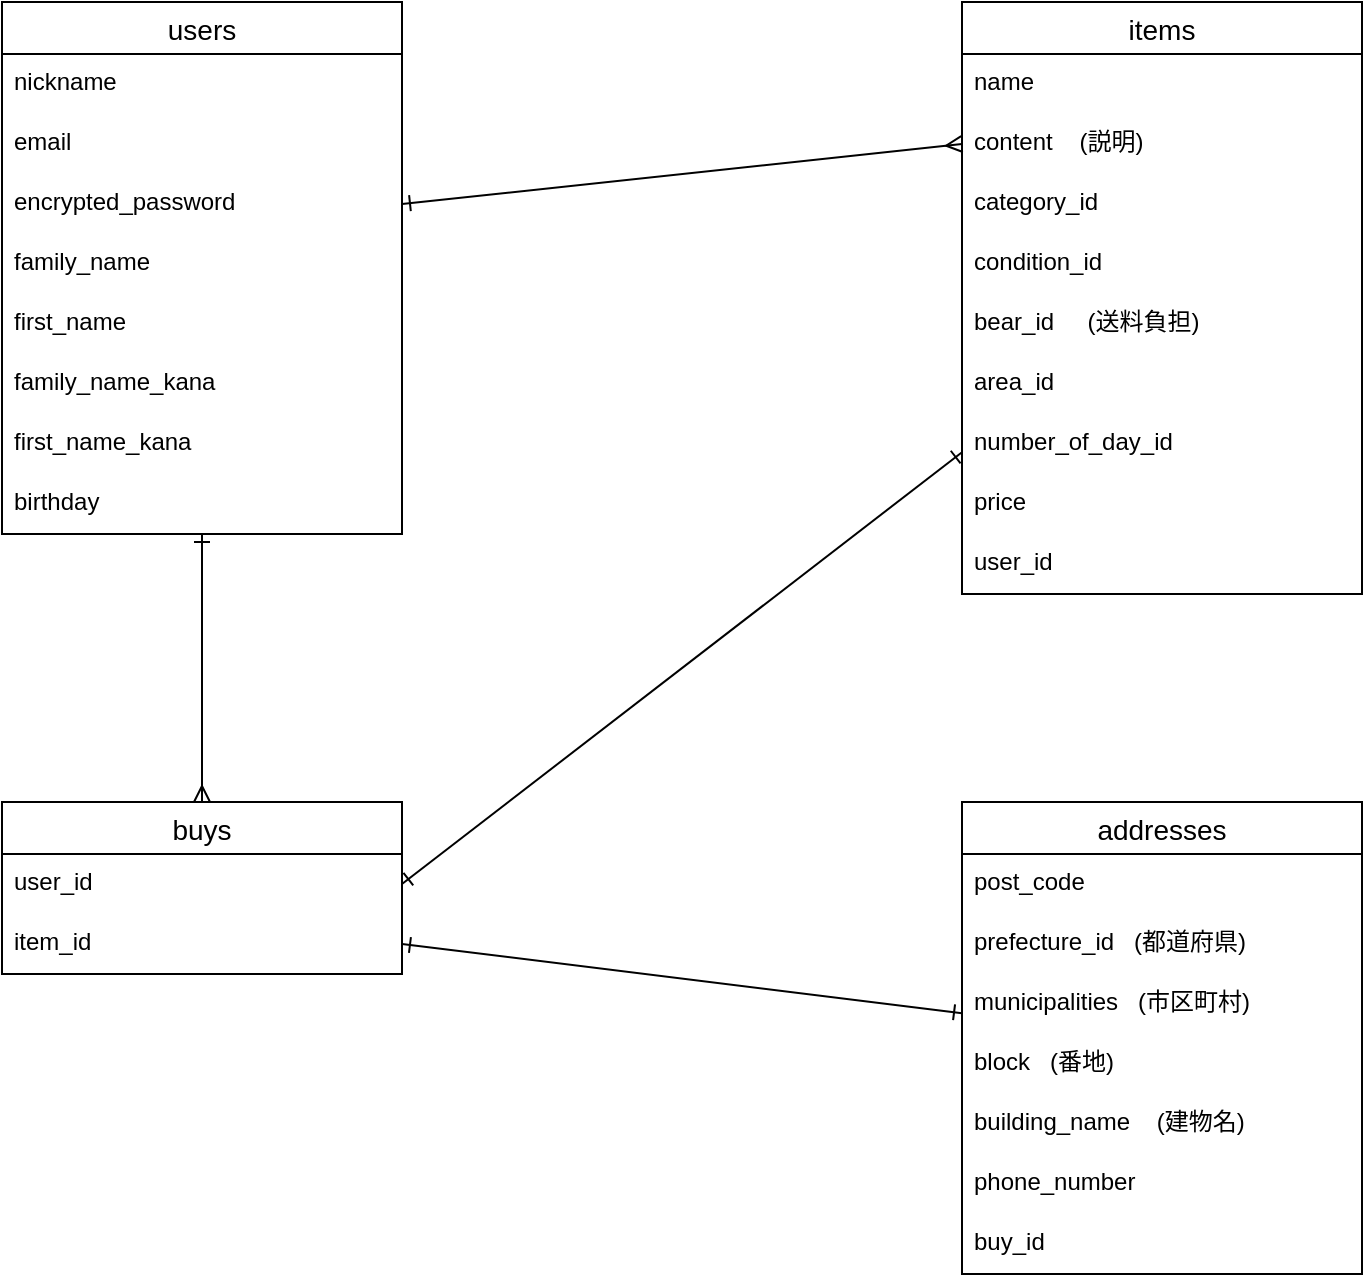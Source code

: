 <mxfile>
    <diagram id="kAG2THZZMMrxUdEveOnY" name="ページ1">
        <mxGraphModel dx="1255" dy="662" grid="1" gridSize="10" guides="1" tooltips="1" connect="1" arrows="1" fold="1" page="1" pageScale="1" pageWidth="827" pageHeight="1169" math="0" shadow="0">
            <root>
                <mxCell id="0"/>
                <mxCell id="1" parent="0"/>
                <mxCell id="85" style="edgeStyle=none;html=1;entryX=0.5;entryY=0;entryDx=0;entryDy=0;startArrow=ERone;startFill=0;endArrow=ERmany;endFill=0;" edge="1" parent="1" source="43" target="55">
                    <mxGeometry relative="1" as="geometry"/>
                </mxCell>
                <mxCell id="43" value="users" style="swimlane;fontStyle=0;childLayout=stackLayout;horizontal=1;startSize=26;horizontalStack=0;resizeParent=1;resizeParentMax=0;resizeLast=0;collapsible=1;marginBottom=0;align=center;fontSize=14;labelBackgroundColor=none;labelBorderColor=none;sketch=0;strokeColor=default;strokeWidth=1;fillColor=none;" vertex="1" parent="1">
                    <mxGeometry x="80" y="40" width="200" height="266" as="geometry"/>
                </mxCell>
                <mxCell id="44" value="nickname" style="text;strokeColor=none;fillColor=none;spacingLeft=4;spacingRight=4;overflow=hidden;rotatable=0;points=[[0,0.5],[1,0.5]];portConstraint=eastwest;fontSize=12;labelBackgroundColor=none;labelBorderColor=none;sketch=0;strokeWidth=1;" vertex="1" parent="43">
                    <mxGeometry y="26" width="200" height="30" as="geometry"/>
                </mxCell>
                <mxCell id="45" value="email" style="text;strokeColor=none;fillColor=none;spacingLeft=4;spacingRight=4;overflow=hidden;rotatable=0;points=[[0,0.5],[1,0.5]];portConstraint=eastwest;fontSize=12;labelBackgroundColor=none;labelBorderColor=none;sketch=0;strokeWidth=1;" vertex="1" parent="43">
                    <mxGeometry y="56" width="200" height="30" as="geometry"/>
                </mxCell>
                <mxCell id="65" value="encrypted_password" style="text;strokeColor=none;fillColor=none;spacingLeft=4;spacingRight=4;overflow=hidden;rotatable=0;points=[[0,0.5],[1,0.5]];portConstraint=eastwest;fontSize=12;labelBackgroundColor=none;labelBorderColor=none;sketch=0;strokeWidth=1;" vertex="1" parent="43">
                    <mxGeometry y="86" width="200" height="30" as="geometry"/>
                </mxCell>
                <mxCell id="70" value="family_name" style="text;strokeColor=none;fillColor=none;spacingLeft=4;spacingRight=4;overflow=hidden;rotatable=0;points=[[0,0.5],[1,0.5]];portConstraint=eastwest;fontSize=12;labelBackgroundColor=none;labelBorderColor=none;sketch=0;strokeWidth=1;" vertex="1" parent="43">
                    <mxGeometry y="116" width="200" height="30" as="geometry"/>
                </mxCell>
                <mxCell id="96" value="first_name" style="text;strokeColor=none;fillColor=none;spacingLeft=4;spacingRight=4;overflow=hidden;rotatable=0;points=[[0,0.5],[1,0.5]];portConstraint=eastwest;fontSize=12;labelBackgroundColor=none;labelBorderColor=none;sketch=0;strokeWidth=1;" vertex="1" parent="43">
                    <mxGeometry y="146" width="200" height="30" as="geometry"/>
                </mxCell>
                <mxCell id="64" value="family_name_kana" style="text;strokeColor=none;fillColor=none;spacingLeft=4;spacingRight=4;overflow=hidden;rotatable=0;points=[[0,0.5],[1,0.5]];portConstraint=eastwest;fontSize=12;labelBackgroundColor=none;labelBorderColor=none;sketch=0;strokeWidth=1;" vertex="1" parent="43">
                    <mxGeometry y="176" width="200" height="30" as="geometry"/>
                </mxCell>
                <mxCell id="95" value="first_name_kana" style="text;strokeColor=none;fillColor=none;spacingLeft=4;spacingRight=4;overflow=hidden;rotatable=0;points=[[0,0.5],[1,0.5]];portConstraint=eastwest;fontSize=12;labelBackgroundColor=none;labelBorderColor=none;sketch=0;strokeWidth=1;" vertex="1" parent="43">
                    <mxGeometry y="206" width="200" height="30" as="geometry"/>
                </mxCell>
                <mxCell id="71" value="birthday" style="text;strokeColor=none;fillColor=none;spacingLeft=4;spacingRight=4;overflow=hidden;rotatable=0;points=[[0,0.5],[1,0.5]];portConstraint=eastwest;fontSize=12;labelBackgroundColor=none;labelBorderColor=none;sketch=0;strokeWidth=1;" vertex="1" parent="43">
                    <mxGeometry y="236" width="200" height="30" as="geometry"/>
                </mxCell>
                <mxCell id="87" style="edgeStyle=none;html=1;entryX=1;entryY=0.5;entryDx=0;entryDy=0;startArrow=ERone;startFill=0;endArrow=ERone;endFill=0;" edge="1" parent="1" source="51" target="56">
                    <mxGeometry relative="1" as="geometry"/>
                </mxCell>
                <mxCell id="51" value="items" style="swimlane;fontStyle=0;childLayout=stackLayout;horizontal=1;startSize=26;horizontalStack=0;resizeParent=1;resizeParentMax=0;resizeLast=0;collapsible=1;marginBottom=0;align=center;fontSize=14;labelBackgroundColor=none;labelBorderColor=none;sketch=0;strokeColor=default;strokeWidth=1;fillColor=none;" vertex="1" parent="1">
                    <mxGeometry x="560" y="40" width="200" height="296" as="geometry"/>
                </mxCell>
                <mxCell id="53" value="name" style="text;strokeColor=none;fillColor=none;spacingLeft=4;spacingRight=4;overflow=hidden;rotatable=0;points=[[0,0.5],[1,0.5]];portConstraint=eastwest;fontSize=12;labelBackgroundColor=none;labelBorderColor=none;sketch=0;strokeWidth=1;" vertex="1" parent="51">
                    <mxGeometry y="26" width="200" height="30" as="geometry"/>
                </mxCell>
                <mxCell id="54" value="content    (説明)" style="text;strokeColor=none;fillColor=none;spacingLeft=4;spacingRight=4;overflow=hidden;rotatable=0;points=[[0,0.5],[1,0.5]];portConstraint=eastwest;fontSize=12;labelBackgroundColor=none;labelBorderColor=none;sketch=0;strokeWidth=1;" vertex="1" parent="51">
                    <mxGeometry y="56" width="200" height="30" as="geometry"/>
                </mxCell>
                <mxCell id="73" value="category_id" style="text;strokeColor=none;fillColor=none;spacingLeft=4;spacingRight=4;overflow=hidden;rotatable=0;points=[[0,0.5],[1,0.5]];portConstraint=eastwest;fontSize=12;labelBackgroundColor=none;labelBorderColor=none;sketch=0;strokeWidth=1;" vertex="1" parent="51">
                    <mxGeometry y="86" width="200" height="30" as="geometry"/>
                </mxCell>
                <mxCell id="74" value="condition_id" style="text;strokeColor=none;fillColor=none;spacingLeft=4;spacingRight=4;overflow=hidden;rotatable=0;points=[[0,0.5],[1,0.5]];portConstraint=eastwest;fontSize=12;labelBackgroundColor=none;labelBorderColor=none;sketch=0;strokeWidth=1;" vertex="1" parent="51">
                    <mxGeometry y="116" width="200" height="30" as="geometry"/>
                </mxCell>
                <mxCell id="72" value="bear_id     (送料負担)" style="text;strokeColor=none;fillColor=none;spacingLeft=4;spacingRight=4;overflow=hidden;rotatable=0;points=[[0,0.5],[1,0.5]];portConstraint=eastwest;fontSize=12;labelBackgroundColor=none;labelBorderColor=none;sketch=0;strokeWidth=1;" vertex="1" parent="51">
                    <mxGeometry y="146" width="200" height="30" as="geometry"/>
                </mxCell>
                <mxCell id="75" value="area_id" style="text;strokeColor=none;fillColor=none;spacingLeft=4;spacingRight=4;overflow=hidden;rotatable=0;points=[[0,0.5],[1,0.5]];portConstraint=eastwest;fontSize=12;labelBackgroundColor=none;labelBorderColor=none;sketch=0;strokeWidth=1;" vertex="1" parent="51">
                    <mxGeometry y="176" width="200" height="30" as="geometry"/>
                </mxCell>
                <mxCell id="77" value="number_of_day_id" style="text;strokeColor=none;fillColor=none;spacingLeft=4;spacingRight=4;overflow=hidden;rotatable=0;points=[[0,0.5],[1,0.5]];portConstraint=eastwest;fontSize=12;labelBackgroundColor=none;labelBorderColor=none;sketch=0;strokeWidth=1;" vertex="1" parent="51">
                    <mxGeometry y="206" width="200" height="30" as="geometry"/>
                </mxCell>
                <mxCell id="76" value="price" style="text;strokeColor=none;fillColor=none;spacingLeft=4;spacingRight=4;overflow=hidden;rotatable=0;points=[[0,0.5],[1,0.5]];portConstraint=eastwest;fontSize=12;labelBackgroundColor=none;labelBorderColor=none;sketch=0;strokeWidth=1;" vertex="1" parent="51">
                    <mxGeometry y="236" width="200" height="30" as="geometry"/>
                </mxCell>
                <mxCell id="92" value="user_id" style="text;strokeColor=none;fillColor=none;spacingLeft=4;spacingRight=4;overflow=hidden;rotatable=0;points=[[0,0.5],[1,0.5]];portConstraint=eastwest;fontSize=12;labelBackgroundColor=none;labelBorderColor=none;sketch=0;strokeWidth=1;" vertex="1" parent="51">
                    <mxGeometry y="266" width="200" height="30" as="geometry"/>
                </mxCell>
                <mxCell id="55" value="buys" style="swimlane;fontStyle=0;childLayout=stackLayout;horizontal=1;startSize=26;horizontalStack=0;resizeParent=1;resizeParentMax=0;resizeLast=0;collapsible=1;marginBottom=0;align=center;fontSize=14;labelBackgroundColor=none;labelBorderColor=none;sketch=0;strokeColor=default;strokeWidth=1;fillColor=none;" vertex="1" parent="1">
                    <mxGeometry x="80" y="440" width="200" height="86" as="geometry"/>
                </mxCell>
                <mxCell id="56" value="user_id" style="text;strokeColor=none;fillColor=none;spacingLeft=4;spacingRight=4;overflow=hidden;rotatable=0;points=[[0,0.5],[1,0.5]];portConstraint=eastwest;fontSize=12;labelBackgroundColor=none;labelBorderColor=none;sketch=0;strokeWidth=1;" vertex="1" parent="55">
                    <mxGeometry y="26" width="200" height="30" as="geometry"/>
                </mxCell>
                <mxCell id="57" value="item_id" style="text;strokeColor=none;fillColor=none;spacingLeft=4;spacingRight=4;overflow=hidden;rotatable=0;points=[[0,0.5],[1,0.5]];portConstraint=eastwest;fontSize=12;labelBackgroundColor=none;labelBorderColor=none;sketch=0;strokeWidth=1;" vertex="1" parent="55">
                    <mxGeometry y="56" width="200" height="30" as="geometry"/>
                </mxCell>
                <mxCell id="91" style="edgeStyle=none;html=1;entryX=1;entryY=0.5;entryDx=0;entryDy=0;startArrow=ERone;startFill=0;endArrow=ERone;endFill=0;" edge="1" parent="1" source="59" target="57">
                    <mxGeometry relative="1" as="geometry"/>
                </mxCell>
                <mxCell id="59" value="addresses" style="swimlane;fontStyle=0;childLayout=stackLayout;horizontal=1;startSize=26;horizontalStack=0;resizeParent=1;resizeParentMax=0;resizeLast=0;collapsible=1;marginBottom=0;align=center;fontSize=14;labelBackgroundColor=none;labelBorderColor=none;sketch=0;strokeColor=default;strokeWidth=1;fillColor=none;" vertex="1" parent="1">
                    <mxGeometry x="560" y="440" width="200" height="236" as="geometry"/>
                </mxCell>
                <mxCell id="60" value="post_code" style="text;strokeColor=none;fillColor=none;spacingLeft=4;spacingRight=4;overflow=hidden;rotatable=0;points=[[0,0.5],[1,0.5]];portConstraint=eastwest;fontSize=12;labelBackgroundColor=none;labelBorderColor=none;sketch=0;strokeWidth=1;" vertex="1" parent="59">
                    <mxGeometry y="26" width="200" height="30" as="geometry"/>
                </mxCell>
                <mxCell id="61" value="prefecture_id   (都道府県)" style="text;strokeColor=none;fillColor=none;spacingLeft=4;spacingRight=4;overflow=hidden;rotatable=0;points=[[0,0.5],[1,0.5]];portConstraint=eastwest;fontSize=12;labelBackgroundColor=none;labelBorderColor=none;sketch=0;strokeWidth=1;" vertex="1" parent="59">
                    <mxGeometry y="56" width="200" height="30" as="geometry"/>
                </mxCell>
                <mxCell id="79" value="municipalities   (市区町村)" style="text;strokeColor=none;fillColor=none;spacingLeft=4;spacingRight=4;overflow=hidden;rotatable=0;points=[[0,0.5],[1,0.5]];portConstraint=eastwest;fontSize=12;labelBackgroundColor=none;labelBorderColor=none;sketch=0;strokeWidth=1;" vertex="1" parent="59">
                    <mxGeometry y="86" width="200" height="30" as="geometry"/>
                </mxCell>
                <mxCell id="80" value="block   (番地)" style="text;strokeColor=none;fillColor=none;spacingLeft=4;spacingRight=4;overflow=hidden;rotatable=0;points=[[0,0.5],[1,0.5]];portConstraint=eastwest;fontSize=12;labelBackgroundColor=none;labelBorderColor=none;sketch=0;strokeWidth=1;" vertex="1" parent="59">
                    <mxGeometry y="116" width="200" height="30" as="geometry"/>
                </mxCell>
                <mxCell id="81" value="building_name    (建物名)" style="text;strokeColor=none;fillColor=none;spacingLeft=4;spacingRight=4;overflow=hidden;rotatable=0;points=[[0,0.5],[1,0.5]];portConstraint=eastwest;fontSize=12;labelBackgroundColor=none;labelBorderColor=none;sketch=0;strokeWidth=1;" vertex="1" parent="59">
                    <mxGeometry y="146" width="200" height="30" as="geometry"/>
                </mxCell>
                <mxCell id="78" value="phone_number" style="text;strokeColor=none;fillColor=none;spacingLeft=4;spacingRight=4;overflow=hidden;rotatable=0;points=[[0,0.5],[1,0.5]];portConstraint=eastwest;fontSize=12;labelBackgroundColor=none;labelBorderColor=none;sketch=0;strokeWidth=1;" vertex="1" parent="59">
                    <mxGeometry y="176" width="200" height="30" as="geometry"/>
                </mxCell>
                <mxCell id="97" value="buy_id" style="text;strokeColor=none;fillColor=none;spacingLeft=4;spacingRight=4;overflow=hidden;rotatable=0;points=[[0,0.5],[1,0.5]];portConstraint=eastwest;fontSize=12;labelBackgroundColor=none;labelBorderColor=none;sketch=0;strokeWidth=1;" vertex="1" parent="59">
                    <mxGeometry y="206" width="200" height="30" as="geometry"/>
                </mxCell>
                <mxCell id="84" style="edgeStyle=none;html=1;exitX=1;exitY=0.5;exitDx=0;exitDy=0;entryX=0;entryY=0.5;entryDx=0;entryDy=0;endArrow=ERmany;endFill=0;startArrow=ERone;startFill=0;" edge="1" parent="1" target="54">
                    <mxGeometry relative="1" as="geometry">
                        <mxPoint x="280" y="141" as="sourcePoint"/>
                    </mxGeometry>
                </mxCell>
            </root>
        </mxGraphModel>
    </diagram>
</mxfile>